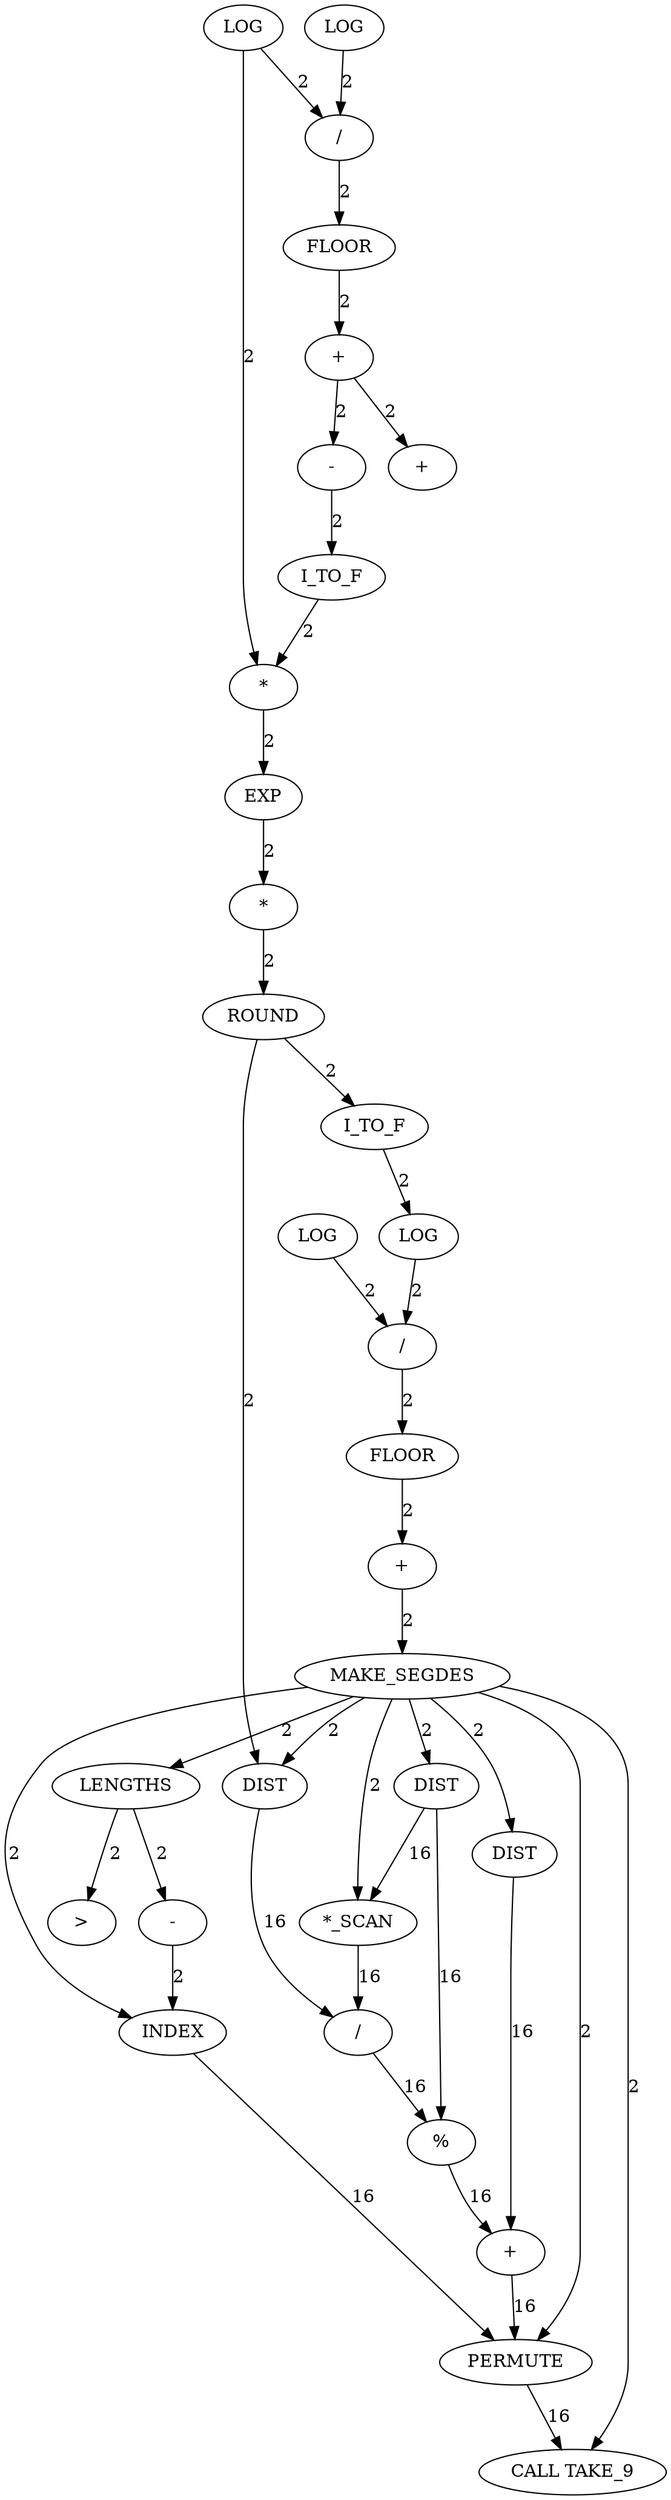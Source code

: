 digraph {
	ep_B_INST_8962 [label=LOG cost=85]
	ep_B_INST_1394 [label="-" cost=129]
	ep_B_INST_8951 [label="/" cost=86]
	ep_B_INST_8946 [label=LOG cost=4258]
	ep_B_INST_1399 [label="*" cost=85]
	ep_B_INST_8992 [label=DIST cost=86]
	ep_B_INST_8978 [label=DIST cost=128]
	ep_B_INST_1409 [label="+" cost=0]
	ep_B_INST_8948 [label=LOG cost=86]
	ep_B_INST_9030 [label=INDEX cost=429]
	ep_B_INST_1390 [label="+" cost=129]
	ep_B_INST_8972 [label=MAKE_SEGDES cost=86]
	ep_B_INST_8955 [label="*" cost=128]
	ep_B_INST_1405 [label="\>" cost=344]
	ep_B_INST_1389 [label=FLOOR cost=3697]
	ep_B_INST_9020 [label=LENGTHS cost=87]
	ep_B_INST_8956 [label=EXP cost=8514]
	ep_B_INST_8959 [label=I_TO_F cost=86]
	ep_B_INST_9038 [label=PERMUTE cost=2579]
	ep_B_INST_8967 [label="/" cost=86]
	ep_B_INST_9000 [label="/" cost=130]
	ep_B_INST_8980 [label="*_SCAN" cost=216]
	ep_B_INST_8968 [label=FLOOR cost=44]
	ep_B_INST_8964 [label=LOG cost=86]
	ep_B_INST_1400 [label=ROUND cost=559]
	ep_B_INST_1412 [label="CALL TAKE_9" cost=0]
	ep_B_INST_8985 [label=DIST cost=85]
	ep_B_INST_1395 [label=I_TO_F cost=44]
	ep_B_INST_9022 [label="-" cost=87]
	ep_B_INST_9011 [label="%" cost=258]
	ep_B_INST_8969 [label="+" cost=44]
	ep_B_INST_9014 [label="+" cost=172]
	ep_B_INST_8962 -> ep_B_INST_8967 [label=2 cost=2]
	ep_B_INST_1394 -> ep_B_INST_1395 [label=2 cost=2]
	ep_B_INST_8951 -> ep_B_INST_1389 [label=2 cost=2]
	ep_B_INST_8946 -> ep_B_INST_8951 [label=2 cost=2]
	ep_B_INST_1399 -> ep_B_INST_1400 [label=2 cost=2]
	ep_B_INST_8992 -> ep_B_INST_9014 [label=16 cost=16]
	ep_B_INST_8978 -> ep_B_INST_8980 [label=16 cost=16]
	ep_B_INST_8978 -> ep_B_INST_9011 [label=16 cost=16]
	ep_B_INST_8948 -> ep_B_INST_8951 [label=2 cost=2]
	ep_B_INST_8948 -> ep_B_INST_8955 [label=2 cost=2]
	ep_B_INST_9030 -> ep_B_INST_9038 [label=16 cost=16]
	ep_B_INST_1390 -> ep_B_INST_1394 [label=2 cost=2]
	ep_B_INST_1390 -> ep_B_INST_1409 [label=2 cost=2]
	ep_B_INST_8972 -> ep_B_INST_8978 [label=2 cost=2]
	ep_B_INST_8972 -> ep_B_INST_8980 [label=2 cost=2]
	ep_B_INST_8972 -> ep_B_INST_8985 [label=2 cost=2]
	ep_B_INST_8972 -> ep_B_INST_8992 [label=2 cost=2]
	ep_B_INST_8972 -> ep_B_INST_9020 [label=2 cost=2]
	ep_B_INST_8972 -> ep_B_INST_9030 [label=2 cost=2]
	ep_B_INST_8972 -> ep_B_INST_9038 [label=2 cost=2]
	ep_B_INST_8972 -> ep_B_INST_1412 [label=2 cost=2]
	ep_B_INST_8955 -> ep_B_INST_8956 [label=2 cost=2]
	ep_B_INST_1389 -> ep_B_INST_1390 [label=2 cost=2]
	ep_B_INST_9020 -> ep_B_INST_9022 [label=2 cost=2]
	ep_B_INST_9020 -> ep_B_INST_1405 [label=2 cost=2]
	ep_B_INST_8956 -> ep_B_INST_1399 [label=2 cost=2]
	ep_B_INST_8959 -> ep_B_INST_8962 [label=2 cost=2]
	ep_B_INST_9038 -> ep_B_INST_1412 [label=16 cost=16]
	ep_B_INST_8967 -> ep_B_INST_8968 [label=2 cost=2]
	ep_B_INST_9000 -> ep_B_INST_9011 [label=16 cost=16]
	ep_B_INST_8980 -> ep_B_INST_9000 [label=16 cost=16]
	ep_B_INST_8968 -> ep_B_INST_8969 [label=2 cost=2]
	ep_B_INST_8964 -> ep_B_INST_8967 [label=2 cost=2]
	ep_B_INST_1400 -> ep_B_INST_8959 [label=2 cost=2]
	ep_B_INST_1400 -> ep_B_INST_8985 [label=2 cost=2]
	ep_B_INST_8985 -> ep_B_INST_9000 [label=16 cost=16]
	ep_B_INST_1395 -> ep_B_INST_8955 [label=2 cost=2]
	ep_B_INST_9022 -> ep_B_INST_9030 [label=2 cost=2]
	ep_B_INST_9011 -> ep_B_INST_9014 [label=16 cost=16]
	ep_B_INST_8969 -> ep_B_INST_8972 [label=2 cost=2]
	ep_B_INST_9014 -> ep_B_INST_9038 [label=16 cost=16]
}
